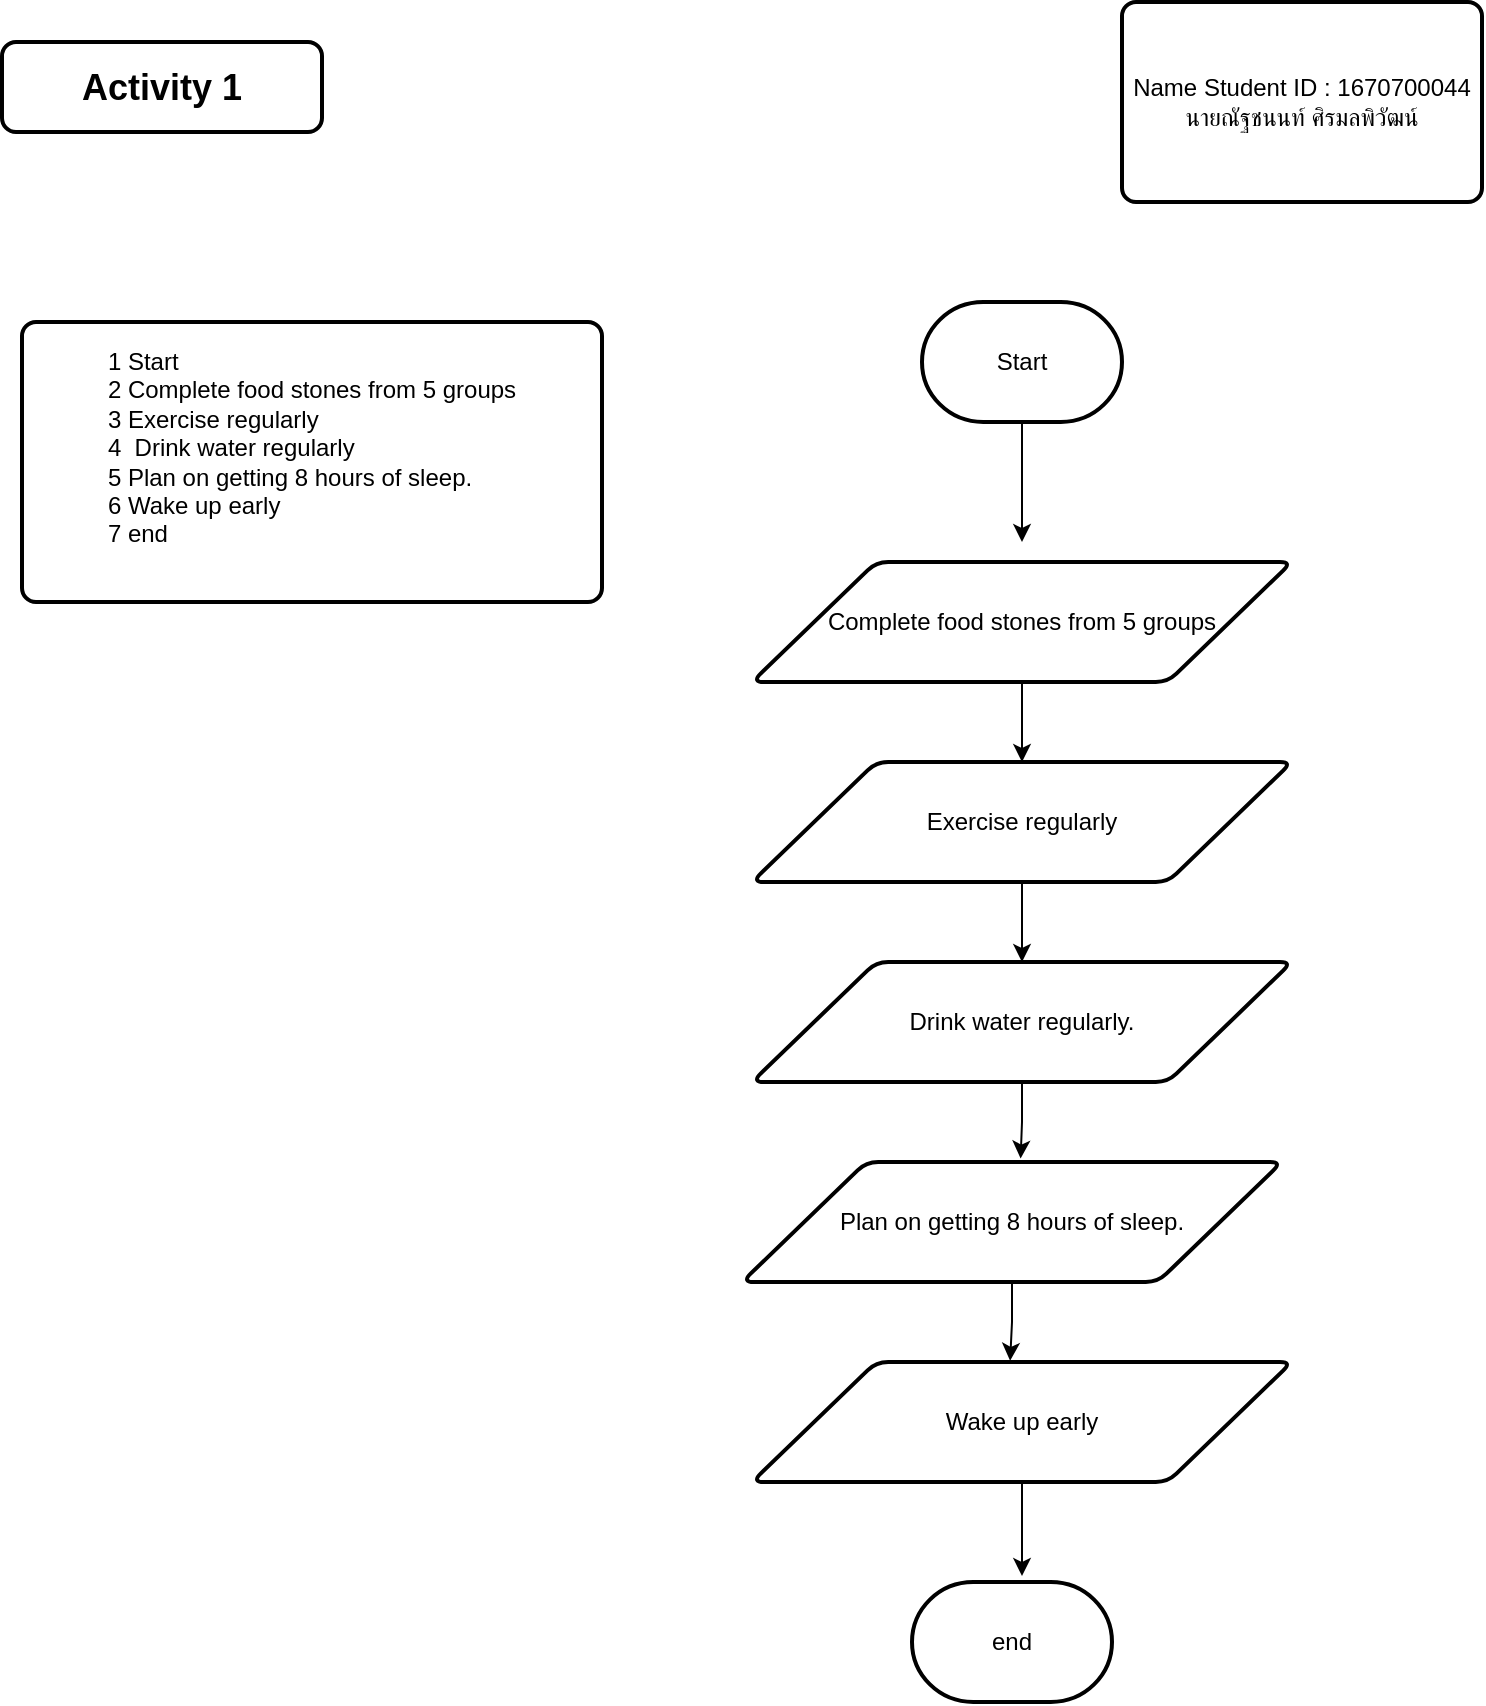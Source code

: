 <mxfile version="24.5.4" type="google" pages="5">
  <diagram id="C5RBs43oDa-KdzZeNtuy" name="Page-1">
    <mxGraphModel grid="1" page="1" gridSize="10" guides="1" tooltips="1" connect="1" arrows="1" fold="1" pageScale="1" pageWidth="827" pageHeight="1169" math="0" shadow="0">
      <root>
        <mxCell id="WIyWlLk6GJQsqaUBKTNV-0" />
        <mxCell id="WIyWlLk6GJQsqaUBKTNV-1" parent="WIyWlLk6GJQsqaUBKTNV-0" />
        <mxCell id="0k9lvzbcWYMUTlIqxw_y-3" style="edgeStyle=orthogonalEdgeStyle;rounded=0;orthogonalLoop=1;jettySize=auto;html=1;" edge="1" parent="WIyWlLk6GJQsqaUBKTNV-1" source="0k9lvzbcWYMUTlIqxw_y-0">
          <mxGeometry relative="1" as="geometry">
            <mxPoint x="560" y="300" as="targetPoint" />
          </mxGeometry>
        </mxCell>
        <mxCell id="0k9lvzbcWYMUTlIqxw_y-0" value="Start" style="strokeWidth=2;html=1;shape=mxgraph.flowchart.terminator;whiteSpace=wrap;" vertex="1" parent="WIyWlLk6GJQsqaUBKTNV-1">
          <mxGeometry x="510" y="180" width="100" height="60" as="geometry" />
        </mxCell>
        <mxCell id="0k9lvzbcWYMUTlIqxw_y-1" value="Name Student ID : 1670700044&lt;div&gt;นายณัฐชนนท์ ศิรมลพิวัฒน์&lt;/div&gt;" style="rounded=1;whiteSpace=wrap;html=1;absoluteArcSize=1;arcSize=14;strokeWidth=2;" vertex="1" parent="WIyWlLk6GJQsqaUBKTNV-1">
          <mxGeometry x="610" y="30" width="180" height="100" as="geometry" />
        </mxCell>
        <mxCell id="0k9lvzbcWYMUTlIqxw_y-2" value="&lt;div style=&quot;text-align: left;&quot;&gt;&lt;span style=&quot;background-color: initial;&quot;&gt;1 Start&amp;nbsp;&lt;/span&gt;&lt;/div&gt;&lt;div style=&quot;text-align: left;&quot;&gt;2 Complete food stones from 5 groups&lt;/div&gt;&lt;div style=&quot;text-align: left;&quot;&gt;&lt;span style=&quot;background-color: initial;&quot;&gt;3&amp;nbsp;&lt;/span&gt;&lt;span style=&quot;background-color: initial; text-align: center;&quot;&gt;Exercise regularly&lt;/span&gt;&lt;/div&gt;&lt;div style=&quot;text-align: left;&quot;&gt;4&amp;nbsp;&lt;span style=&quot;background-color: initial;&quot;&gt;&amp;nbsp;Drink water regularly&lt;/span&gt;&lt;/div&gt;&lt;div style=&quot;text-align: left;&quot;&gt;5&amp;nbsp;&lt;span style=&quot;background-color: initial;&quot;&gt;Plan on getting 8 hours of sleep.&lt;/span&gt;&lt;/div&gt;&lt;div style=&quot;text-align: left;&quot;&gt;6&amp;nbsp;Wake up early&lt;/div&gt;&lt;div style=&quot;text-align: left;&quot;&gt;7 end&lt;/div&gt;&lt;div&gt;&lt;span style=&quot;background-color: initial;&quot;&gt;&lt;br&gt;&lt;/span&gt;&lt;/div&gt;" style="rounded=1;whiteSpace=wrap;html=1;absoluteArcSize=1;arcSize=14;strokeWidth=2;" vertex="1" parent="WIyWlLk6GJQsqaUBKTNV-1">
          <mxGeometry x="60" y="190" width="290" height="140" as="geometry" />
        </mxCell>
        <mxCell id="Ju7O-q63CEdHQLK06SvX-2" style="edgeStyle=orthogonalEdgeStyle;rounded=0;orthogonalLoop=1;jettySize=auto;html=1;entryX=0.5;entryY=0;entryDx=0;entryDy=0;" edge="1" parent="WIyWlLk6GJQsqaUBKTNV-1" source="vVq41srxpN_IQvYQIVM8-0" target="Ju7O-q63CEdHQLK06SvX-0">
          <mxGeometry relative="1" as="geometry" />
        </mxCell>
        <mxCell id="vVq41srxpN_IQvYQIVM8-0" value="&lt;div style=&quot;text-align: left;&quot;&gt;Complete food stones from 5 groups&lt;/div&gt;" style="shape=parallelogram;html=1;strokeWidth=2;perimeter=parallelogramPerimeter;whiteSpace=wrap;rounded=1;arcSize=12;size=0.23;" vertex="1" parent="WIyWlLk6GJQsqaUBKTNV-1">
          <mxGeometry x="425" y="310" width="270" height="60" as="geometry" />
        </mxCell>
        <mxCell id="Ju7O-q63CEdHQLK06SvX-3" style="edgeStyle=orthogonalEdgeStyle;rounded=0;orthogonalLoop=1;jettySize=auto;html=1;entryX=0.5;entryY=0;entryDx=0;entryDy=0;" edge="1" parent="WIyWlLk6GJQsqaUBKTNV-1" source="Ju7O-q63CEdHQLK06SvX-0" target="Ju7O-q63CEdHQLK06SvX-1">
          <mxGeometry relative="1" as="geometry" />
        </mxCell>
        <mxCell id="Ju7O-q63CEdHQLK06SvX-0" value="&lt;div style=&quot;text-align: left;&quot;&gt;&lt;span style=&quot;text-align: center;&quot;&gt;Exercise regularly&lt;/span&gt;&lt;br&gt;&lt;/div&gt;" style="shape=parallelogram;html=1;strokeWidth=2;perimeter=parallelogramPerimeter;whiteSpace=wrap;rounded=1;arcSize=12;size=0.23;" vertex="1" parent="WIyWlLk6GJQsqaUBKTNV-1">
          <mxGeometry x="425" y="410" width="270" height="60" as="geometry" />
        </mxCell>
        <mxCell id="Ju7O-q63CEdHQLK06SvX-1" value="&lt;div style=&quot;text-align: left;&quot;&gt;Drink water regularly.&lt;br&gt;&lt;/div&gt;" style="shape=parallelogram;html=1;strokeWidth=2;perimeter=parallelogramPerimeter;whiteSpace=wrap;rounded=1;arcSize=12;size=0.23;" vertex="1" parent="WIyWlLk6GJQsqaUBKTNV-1">
          <mxGeometry x="425" y="510" width="270" height="60" as="geometry" />
        </mxCell>
        <mxCell id="Ju7O-q63CEdHQLK06SvX-4" value="&lt;div style=&quot;text-align: left;&quot;&gt;Wake up early&lt;br&gt;&lt;/div&gt;" style="shape=parallelogram;html=1;strokeWidth=2;perimeter=parallelogramPerimeter;whiteSpace=wrap;rounded=1;arcSize=12;size=0.23;" vertex="1" parent="WIyWlLk6GJQsqaUBKTNV-1">
          <mxGeometry x="425" y="710" width="270" height="60" as="geometry" />
        </mxCell>
        <mxCell id="Ju7O-q63CEdHQLK06SvX-5" value="&lt;div style=&quot;text-align: left;&quot;&gt;&lt;div&gt;Plan on getting 8 hours of sleep.&lt;/div&gt;&lt;/div&gt;" style="shape=parallelogram;html=1;strokeWidth=2;perimeter=parallelogramPerimeter;whiteSpace=wrap;rounded=1;arcSize=12;size=0.23;" vertex="1" parent="WIyWlLk6GJQsqaUBKTNV-1">
          <mxGeometry x="420" y="610" width="270" height="60" as="geometry" />
        </mxCell>
        <mxCell id="Ju7O-q63CEdHQLK06SvX-6" style="edgeStyle=orthogonalEdgeStyle;rounded=0;orthogonalLoop=1;jettySize=auto;html=1;entryX=0.516;entryY=-0.029;entryDx=0;entryDy=0;entryPerimeter=0;" edge="1" parent="WIyWlLk6GJQsqaUBKTNV-1" source="Ju7O-q63CEdHQLK06SvX-1" target="Ju7O-q63CEdHQLK06SvX-5">
          <mxGeometry relative="1" as="geometry" />
        </mxCell>
        <mxCell id="Ju7O-q63CEdHQLK06SvX-7" style="edgeStyle=orthogonalEdgeStyle;rounded=0;orthogonalLoop=1;jettySize=auto;html=1;entryX=0.478;entryY=-0.01;entryDx=0;entryDy=0;entryPerimeter=0;" edge="1" parent="WIyWlLk6GJQsqaUBKTNV-1" source="Ju7O-q63CEdHQLK06SvX-5" target="Ju7O-q63CEdHQLK06SvX-4">
          <mxGeometry relative="1" as="geometry" />
        </mxCell>
        <mxCell id="Ju7O-q63CEdHQLK06SvX-8" value="end" style="strokeWidth=2;html=1;shape=mxgraph.flowchart.terminator;whiteSpace=wrap;" vertex="1" parent="WIyWlLk6GJQsqaUBKTNV-1">
          <mxGeometry x="505" y="820" width="100" height="60" as="geometry" />
        </mxCell>
        <mxCell id="Ju7O-q63CEdHQLK06SvX-9" style="edgeStyle=orthogonalEdgeStyle;rounded=0;orthogonalLoop=1;jettySize=auto;html=1;entryX=0.55;entryY=-0.05;entryDx=0;entryDy=0;entryPerimeter=0;" edge="1" parent="WIyWlLk6GJQsqaUBKTNV-1" source="Ju7O-q63CEdHQLK06SvX-4" target="Ju7O-q63CEdHQLK06SvX-8">
          <mxGeometry relative="1" as="geometry" />
        </mxCell>
        <mxCell id="Ju7O-q63CEdHQLK06SvX-11" value="&lt;h2&gt;Activity 1&lt;/h2&gt;" style="rounded=1;whiteSpace=wrap;html=1;absoluteArcSize=1;arcSize=14;strokeWidth=2;" vertex="1" parent="WIyWlLk6GJQsqaUBKTNV-1">
          <mxGeometry x="50" y="50" width="160" height="45" as="geometry" />
        </mxCell>
      </root>
    </mxGraphModel>
  </diagram>
  <diagram id="P0dVxG5nSdn6z0YtEd9F" name="Page-2">
    <mxGraphModel grid="1" page="1" gridSize="10" guides="1" tooltips="1" connect="1" arrows="1" fold="1" pageScale="1" pageWidth="850" pageHeight="1100" math="0" shadow="0">
      <root>
        <mxCell id="0" />
        <mxCell id="1" parent="0" />
        <mxCell id="ZHUjEywA2OeW082myIe6-7" style="edgeStyle=orthogonalEdgeStyle;rounded=0;orthogonalLoop=1;jettySize=auto;html=1;exitX=0.5;exitY=1;exitDx=0;exitDy=0;exitPerimeter=0;" edge="1" parent="1" source="ZHUjEywA2OeW082myIe6-2">
          <mxGeometry relative="1" as="geometry">
            <mxPoint x="409.471" y="160" as="targetPoint" />
          </mxGeometry>
        </mxCell>
        <mxCell id="ZHUjEywA2OeW082myIe6-2" value="Start" style="strokeWidth=2;html=1;shape=mxgraph.flowchart.terminator;whiteSpace=wrap;" vertex="1" parent="1">
          <mxGeometry x="360" y="20" width="100" height="60" as="geometry" />
        </mxCell>
        <mxCell id="ZHUjEywA2OeW082myIe6-3" value="Name Student ID : 1670700044&lt;div&gt;นายณัฐชนนท์ ศิรมลพิวัฒน์&lt;/div&gt;" style="rounded=1;whiteSpace=wrap;html=1;absoluteArcSize=1;arcSize=14;strokeWidth=2;" vertex="1" parent="1">
          <mxGeometry x="610" y="30" width="180" height="100" as="geometry" />
        </mxCell>
        <mxCell id="ZHUjEywA2OeW082myIe6-6" value="&lt;h2&gt;Activity 2 : Make Coffee&lt;/h2&gt;" style="rounded=1;whiteSpace=wrap;html=1;absoluteArcSize=1;arcSize=14;strokeWidth=2;" vertex="1" parent="1">
          <mxGeometry x="60" y="30" width="160" height="45" as="geometry" />
        </mxCell>
        <mxCell id="ZHUjEywA2OeW082myIe6-11" style="edgeStyle=orthogonalEdgeStyle;rounded=0;orthogonalLoop=1;jettySize=auto;html=1;" edge="1" parent="1" source="ZHUjEywA2OeW082myIe6-8">
          <mxGeometry relative="1" as="geometry">
            <mxPoint x="410" y="250" as="targetPoint" />
          </mxGeometry>
        </mxCell>
        <mxCell id="ZHUjEywA2OeW082myIe6-8" value="Put water in the coffee maker." style="rounded=1;whiteSpace=wrap;html=1;absoluteArcSize=1;arcSize=14;strokeWidth=2;" vertex="1" parent="1">
          <mxGeometry x="285" y="160" width="250" height="40" as="geometry" />
        </mxCell>
        <mxCell id="ZHUjEywA2OeW082myIe6-13" style="edgeStyle=orthogonalEdgeStyle;rounded=0;orthogonalLoop=1;jettySize=auto;html=1;" edge="1" parent="1" source="ZHUjEywA2OeW082myIe6-12">
          <mxGeometry relative="1" as="geometry">
            <mxPoint x="415" y="350" as="targetPoint" />
          </mxGeometry>
        </mxCell>
        <mxCell id="ZHUjEywA2OeW082myIe6-12" value="open coffee maker&amp;nbsp;" style="rounded=1;whiteSpace=wrap;html=1;absoluteArcSize=1;arcSize=14;strokeWidth=2;" vertex="1" parent="1">
          <mxGeometry x="290" y="250" width="250" height="70" as="geometry" />
        </mxCell>
        <mxCell id="ZHUjEywA2OeW082myIe6-17" style="edgeStyle=orthogonalEdgeStyle;rounded=0;orthogonalLoop=1;jettySize=auto;html=1;exitX=0.001;exitY=0.471;exitDx=0;exitDy=0;exitPerimeter=0;" edge="1" parent="1" source="ZHUjEywA2OeW082myIe6-15">
          <mxGeometry relative="1" as="geometry">
            <mxPoint x="410" y="330" as="targetPoint" />
            <mxPoint x="355" y="410" as="sourcePoint" />
            <Array as="points">
              <mxPoint x="338" y="520" />
              <mxPoint x="200" y="520" />
              <mxPoint x="200" y="330" />
            </Array>
          </mxGeometry>
        </mxCell>
        <mxCell id="ZHUjEywA2OeW082myIe6-23" style="edgeStyle=orthogonalEdgeStyle;rounded=0;orthogonalLoop=1;jettySize=auto;html=1;exitX=0.5;exitY=1;exitDx=0;exitDy=0;exitPerimeter=0;" edge="1" parent="1" source="ZHUjEywA2OeW082myIe6-15">
          <mxGeometry relative="1" as="geometry">
            <mxPoint x="415" y="650" as="targetPoint" />
          </mxGeometry>
        </mxCell>
        <mxCell id="ZHUjEywA2OeW082myIe6-15" value="Check if the water is hot or not." style="strokeWidth=2;html=1;shape=mxgraph.flowchart.decision;whiteSpace=wrap;" vertex="1" parent="1">
          <mxGeometry x="337.5" y="450" width="155" height="140" as="geometry" />
        </mxCell>
        <mxCell id="ZHUjEywA2OeW082myIe6-18" value="Set to make hot water" style="rounded=1;whiteSpace=wrap;html=1;absoluteArcSize=1;arcSize=14;strokeWidth=2;" vertex="1" parent="1">
          <mxGeometry x="290" y="350" width="250" height="70" as="geometry" />
        </mxCell>
        <mxCell id="ZHUjEywA2OeW082myIe6-19" style="edgeStyle=orthogonalEdgeStyle;rounded=0;orthogonalLoop=1;jettySize=auto;html=1;entryX=0.5;entryY=0;entryDx=0;entryDy=0;entryPerimeter=0;" edge="1" parent="1" source="ZHUjEywA2OeW082myIe6-18" target="ZHUjEywA2OeW082myIe6-15">
          <mxGeometry relative="1" as="geometry" />
        </mxCell>
        <mxCell id="ZHUjEywA2OeW082myIe6-22" value="NO" style="text;html=1;align=center;verticalAlign=middle;resizable=0;points=[];autosize=1;strokeColor=none;fillColor=none;" vertex="1" parent="1">
          <mxGeometry x="250" y="490" width="40" height="30" as="geometry" />
        </mxCell>
        <mxCell id="ZHUjEywA2OeW082myIe6-24" value="YES" style="text;html=1;align=center;verticalAlign=middle;resizable=0;points=[];autosize=1;strokeColor=none;fillColor=none;" vertex="1" parent="1">
          <mxGeometry x="410" y="590" width="50" height="30" as="geometry" />
        </mxCell>
        <mxCell id="ZHUjEywA2OeW082myIe6-26" style="edgeStyle=orthogonalEdgeStyle;rounded=0;orthogonalLoop=1;jettySize=auto;html=1;" edge="1" parent="1" source="ZHUjEywA2OeW082myIe6-25">
          <mxGeometry relative="1" as="geometry">
            <mxPoint x="415" y="750" as="targetPoint" />
          </mxGeometry>
        </mxCell>
        <mxCell id="ZHUjEywA2OeW082myIe6-25" value="Add coffee powder" style="rounded=1;whiteSpace=wrap;html=1;absoluteArcSize=1;arcSize=14;strokeWidth=2;" vertex="1" parent="1">
          <mxGeometry x="350" y="660" width="130" height="40" as="geometry" />
        </mxCell>
        <mxCell id="ZHUjEywA2OeW082myIe6-28" style="edgeStyle=orthogonalEdgeStyle;rounded=0;orthogonalLoop=1;jettySize=auto;html=1;" edge="1" parent="1">
          <mxGeometry relative="1" as="geometry">
            <mxPoint x="420" y="630" as="targetPoint" />
            <mxPoint x="470" y="810" as="sourcePoint" />
            <Array as="points">
              <mxPoint x="535" y="810" />
              <mxPoint x="535" y="630" />
              <mxPoint x="420" y="630" />
            </Array>
          </mxGeometry>
        </mxCell>
        <mxCell id="ZHUjEywA2OeW082myIe6-30" style="edgeStyle=orthogonalEdgeStyle;rounded=0;orthogonalLoop=1;jettySize=auto;html=1;" edge="1" parent="1" source="ZHUjEywA2OeW082myIe6-27">
          <mxGeometry relative="1" as="geometry">
            <mxPoint x="415" y="890" as="targetPoint" />
          </mxGeometry>
        </mxCell>
        <mxCell id="ZHUjEywA2OeW082myIe6-27" value="Try to see if it&#39;s bitter yet." style="strokeWidth=2;html=1;shape=mxgraph.flowchart.decision;whiteSpace=wrap;" vertex="1" parent="1">
          <mxGeometry x="365" y="760" width="100" height="100" as="geometry" />
        </mxCell>
        <mxCell id="ZHUjEywA2OeW082myIe6-29" value="NO" style="text;html=1;align=center;verticalAlign=middle;resizable=0;points=[];autosize=1;strokeColor=none;fillColor=none;" vertex="1" parent="1">
          <mxGeometry x="480" y="780" width="40" height="30" as="geometry" />
        </mxCell>
        <mxCell id="NeOWGjvLGYsvT8iOgptd-2" style="edgeStyle=orthogonalEdgeStyle;rounded=0;orthogonalLoop=1;jettySize=auto;html=1;" edge="1" parent="1" source="NeOWGjvLGYsvT8iOgptd-1">
          <mxGeometry relative="1" as="geometry">
            <mxPoint x="410" y="1000" as="targetPoint" />
            <Array as="points">
              <mxPoint x="410" y="990" />
              <mxPoint x="410" y="990" />
            </Array>
          </mxGeometry>
        </mxCell>
        <mxCell id="NeOWGjvLGYsvT8iOgptd-1" value="drink coffee" style="shape=parallelogram;html=1;strokeWidth=2;perimeter=parallelogramPerimeter;whiteSpace=wrap;rounded=1;arcSize=12;size=0.23;" vertex="1" parent="1">
          <mxGeometry x="345" y="890" width="135" height="60" as="geometry" />
        </mxCell>
        <mxCell id="NeOWGjvLGYsvT8iOgptd-3" value="END" style="strokeWidth=2;html=1;shape=mxgraph.flowchart.terminator;whiteSpace=wrap;" vertex="1" parent="1">
          <mxGeometry x="540" y="1010" width="100" height="60" as="geometry" />
        </mxCell>
        <mxCell id="CBVHMMMntkJ7ckuz2WWY-5" style="edgeStyle=orthogonalEdgeStyle;rounded=0;orthogonalLoop=1;jettySize=auto;html=1;" edge="1" parent="1" source="CBVHMMMntkJ7ckuz2WWY-2">
          <mxGeometry relative="1" as="geometry">
            <mxPoint x="410" y="110" as="targetPoint" />
            <Array as="points">
              <mxPoint x="130" y="1040" />
              <mxPoint x="130" y="110" />
            </Array>
          </mxGeometry>
        </mxCell>
        <mxCell id="CBVHMMMntkJ7ckuz2WWY-2" value="I want to eat more." style="rhombus;whiteSpace=wrap;html=1;" vertex="1" parent="1">
          <mxGeometry x="360" y="1000" width="100" height="80" as="geometry" />
        </mxCell>
        <mxCell id="CBVHMMMntkJ7ckuz2WWY-3" style="edgeStyle=orthogonalEdgeStyle;rounded=0;orthogonalLoop=1;jettySize=auto;html=1;entryX=0;entryY=0.5;entryDx=0;entryDy=0;entryPerimeter=0;" edge="1" parent="1" source="CBVHMMMntkJ7ckuz2WWY-2" target="NeOWGjvLGYsvT8iOgptd-3">
          <mxGeometry relative="1" as="geometry" />
        </mxCell>
        <mxCell id="CBVHMMMntkJ7ckuz2WWY-4" value="NO" style="text;html=1;align=center;verticalAlign=middle;resizable=0;points=[];autosize=1;strokeColor=none;fillColor=none;" vertex="1" parent="1">
          <mxGeometry x="480" y="1010" width="40" height="30" as="geometry" />
        </mxCell>
        <mxCell id="CBVHMMMntkJ7ckuz2WWY-6" value="YES" style="text;html=1;align=center;verticalAlign=middle;resizable=0;points=[];autosize=1;strokeColor=none;fillColor=none;" vertex="1" parent="1">
          <mxGeometry x="310" y="1010" width="50" height="30" as="geometry" />
        </mxCell>
        <mxCell id="NjIiNqPucS6J7ws0Roag-4" value="YES" style="text;html=1;align=center;verticalAlign=middle;resizable=0;points=[];autosize=1;strokeColor=none;fillColor=none;" vertex="1" parent="1">
          <mxGeometry x="410" y="860" width="50" height="30" as="geometry" />
        </mxCell>
      </root>
    </mxGraphModel>
  </diagram>
  <diagram id="kbu9powq2tiD6aIh9zRd" name="Page-3">
    <mxGraphModel grid="1" page="1" gridSize="10" guides="1" tooltips="1" connect="1" arrows="1" fold="1" pageScale="1" pageWidth="850" pageHeight="1100" math="0" shadow="0">
      <root>
        <mxCell id="0" />
        <mxCell id="1" parent="0" />
        <mxCell id="7XX6GxqEQo1qlyh4YJZC-2" value="Name Student ID : 1670700044&lt;div&gt;นายณัฐชนนท์ ศิรมลพิวัฒน์&lt;/div&gt;" style="rounded=1;whiteSpace=wrap;html=1;absoluteArcSize=1;arcSize=14;strokeWidth=2;" vertex="1" parent="1">
          <mxGeometry x="610" y="30" width="180" height="100" as="geometry" />
        </mxCell>
        <mxCell id="7XX6GxqEQo1qlyh4YJZC-3" value="&lt;h2&gt;Activity 3 : print&lt;/h2&gt;" style="rounded=1;whiteSpace=wrap;html=1;absoluteArcSize=1;arcSize=14;strokeWidth=2;" vertex="1" parent="1">
          <mxGeometry x="60" y="30" width="160" height="45" as="geometry" />
        </mxCell>
        <mxCell id="GdhsXykMqg6tNc8MclY0-1" value="Print 1 2 3 4 5&amp;nbsp;" style="rounded=1;whiteSpace=wrap;html=1;absoluteArcSize=1;arcSize=14;strokeWidth=2;" vertex="1" parent="1">
          <mxGeometry x="220" y="160" width="350" height="610" as="geometry" />
        </mxCell>
      </root>
    </mxGraphModel>
  </diagram>
  <diagram id="iVLhO3CqGHStK6o7x2js" name="Page-4">
    <mxGraphModel grid="1" page="1" gridSize="10" guides="1" tooltips="1" connect="1" arrows="1" fold="1" pageScale="1" pageWidth="850" pageHeight="1100" math="0" shadow="0">
      <root>
        <mxCell id="0" />
        <mxCell id="1" parent="0" />
        <mxCell id="LRjI2Vb9n-8s5K3GDcYX-1" value="Name Student ID : 1670700044&lt;div&gt;นายณัฐชนนท์ ศิรมลพิวัฒน์&lt;/div&gt;" style="rounded=1;whiteSpace=wrap;html=1;absoluteArcSize=1;arcSize=14;strokeWidth=2;" vertex="1" parent="1">
          <mxGeometry x="610" y="30" width="180" height="100" as="geometry" />
        </mxCell>
        <mxCell id="LRjI2Vb9n-8s5K3GDcYX-2" value="&lt;h2&gt;Activity 4 : print&lt;/h2&gt;" style="rounded=1;whiteSpace=wrap;html=1;absoluteArcSize=1;arcSize=14;strokeWidth=2;" vertex="1" parent="1">
          <mxGeometry x="60" y="30" width="160" height="45" as="geometry" />
        </mxCell>
        <mxCell id="LRjI2Vb9n-8s5K3GDcYX-3" value="1 start&amp;nbsp;&lt;div&gt;2 declare variable Num&lt;/div&gt;&lt;div&gt;3 input Num&lt;/div&gt;&lt;div&gt;4 IS Num &amp;lt; 0 ?&lt;/div&gt;&lt;div&gt;&lt;span style=&quot;white-space: pre;&quot;&gt;&#x9;&lt;/span&gt;4.1 Yes&amp;nbsp;&lt;span style=&quot;background-color: initial;&quot;&gt;Print &quot;Negative Number&quot;&lt;/span&gt;&lt;br&gt;&lt;/div&gt;&lt;div&gt;&lt;span style=&quot;white-space: pre;&quot;&gt;&#x9;&lt;/span&gt;4.2 No&lt;br&gt;&lt;/div&gt;&lt;div&gt;5 end&lt;/div&gt;&lt;div&gt;&lt;br&gt;&lt;/div&gt;" style="rounded=1;whiteSpace=wrap;html=1;absoluteArcSize=1;arcSize=14;strokeWidth=2;align=left;" vertex="1" parent="1">
          <mxGeometry x="60" y="110" width="240" height="120" as="geometry" />
        </mxCell>
        <mxCell id="LRjI2Vb9n-8s5K3GDcYX-7" style="edgeStyle=orthogonalEdgeStyle;rounded=0;orthogonalLoop=1;jettySize=auto;html=1;exitX=0.5;exitY=1;exitDx=0;exitDy=0;exitPerimeter=0;entryX=0.5;entryY=0;entryDx=0;entryDy=0;" edge="1" parent="1" source="LRjI2Vb9n-8s5K3GDcYX-4" target="LRjI2Vb9n-8s5K3GDcYX-6">
          <mxGeometry relative="1" as="geometry" />
        </mxCell>
        <mxCell id="LRjI2Vb9n-8s5K3GDcYX-4" value="Start" style="strokeWidth=2;html=1;shape=mxgraph.flowchart.terminator;whiteSpace=wrap;" vertex="1" parent="1">
          <mxGeometry x="390" y="200" width="100" height="60" as="geometry" />
        </mxCell>
        <mxCell id="wbvcEvSbRGaCFaBCbnMb-1" style="edgeStyle=orthogonalEdgeStyle;rounded=0;orthogonalLoop=1;jettySize=auto;html=1;" edge="1" parent="1" source="LRjI2Vb9n-8s5K3GDcYX-6">
          <mxGeometry relative="1" as="geometry">
            <mxPoint x="440" y="400" as="targetPoint" />
          </mxGeometry>
        </mxCell>
        <mxCell id="LRjI2Vb9n-8s5K3GDcYX-6" value="&lt;span style=&quot;text-align: left;&quot;&gt;declare variable Num&lt;/span&gt;" style="rounded=1;whiteSpace=wrap;html=1;absoluteArcSize=1;arcSize=14;strokeWidth=2;" vertex="1" parent="1">
          <mxGeometry x="390" y="300" width="100" height="60" as="geometry" />
        </mxCell>
        <mxCell id="wbvcEvSbRGaCFaBCbnMb-2" value="input Num" style="shape=parallelogram;html=1;strokeWidth=2;perimeter=parallelogramPerimeter;whiteSpace=wrap;rounded=1;arcSize=12;size=0.23;" vertex="1" parent="1">
          <mxGeometry x="390" y="400" width="100" height="60" as="geometry" />
        </mxCell>
        <mxCell id="wbvcEvSbRGaCFaBCbnMb-5" style="edgeStyle=orthogonalEdgeStyle;rounded=0;orthogonalLoop=1;jettySize=auto;html=1;" edge="1" parent="1" source="wbvcEvSbRGaCFaBCbnMb-3">
          <mxGeometry relative="1" as="geometry">
            <mxPoint x="550" y="540" as="targetPoint" />
          </mxGeometry>
        </mxCell>
        <mxCell id="wbvcEvSbRGaCFaBCbnMb-6" style="edgeStyle=orthogonalEdgeStyle;rounded=0;orthogonalLoop=1;jettySize=auto;html=1;" edge="1" parent="1" source="wbvcEvSbRGaCFaBCbnMb-3">
          <mxGeometry relative="1" as="geometry">
            <mxPoint x="440" y="640" as="targetPoint" />
          </mxGeometry>
        </mxCell>
        <mxCell id="wbvcEvSbRGaCFaBCbnMb-3" value="&lt;span style=&quot;text-align: left;&quot;&gt;Num &amp;lt; 0&lt;/span&gt;" style="strokeWidth=2;html=1;shape=mxgraph.flowchart.decision;whiteSpace=wrap;" vertex="1" parent="1">
          <mxGeometry x="390" y="490" width="100" height="100" as="geometry" />
        </mxCell>
        <mxCell id="wbvcEvSbRGaCFaBCbnMb-4" style="edgeStyle=orthogonalEdgeStyle;rounded=0;orthogonalLoop=1;jettySize=auto;html=1;entryX=0.5;entryY=0;entryDx=0;entryDy=0;entryPerimeter=0;" edge="1" parent="1" source="wbvcEvSbRGaCFaBCbnMb-2" target="wbvcEvSbRGaCFaBCbnMb-3">
          <mxGeometry relative="1" as="geometry" />
        </mxCell>
        <mxCell id="wbvcEvSbRGaCFaBCbnMb-7" value="Yes" style="text;html=1;align=center;verticalAlign=middle;resizable=0;points=[];autosize=1;strokeColor=none;fillColor=none;" vertex="1" parent="1">
          <mxGeometry x="490" y="510" width="40" height="30" as="geometry" />
        </mxCell>
        <mxCell id="wbvcEvSbRGaCFaBCbnMb-8" value="print &quot;Negative Number&quot;" style="shape=parallelogram;html=1;strokeWidth=2;perimeter=parallelogramPerimeter;whiteSpace=wrap;rounded=1;arcSize=12;size=0.23;" vertex="1" parent="1">
          <mxGeometry x="540" y="510" width="170" height="60" as="geometry" />
        </mxCell>
        <mxCell id="wbvcEvSbRGaCFaBCbnMb-12" style="edgeStyle=orthogonalEdgeStyle;rounded=0;orthogonalLoop=1;jettySize=auto;html=1;" edge="1" parent="1" source="wbvcEvSbRGaCFaBCbnMb-9">
          <mxGeometry relative="1" as="geometry">
            <mxPoint x="440" y="690" as="targetPoint" />
          </mxGeometry>
        </mxCell>
        <mxCell id="wbvcEvSbRGaCFaBCbnMb-9" value="" style="verticalLabelPosition=bottom;verticalAlign=top;html=1;shape=mxgraph.flowchart.on-page_reference;" vertex="1" parent="1">
          <mxGeometry x="432.5" y="640" width="15" height="15" as="geometry" />
        </mxCell>
        <mxCell id="wbvcEvSbRGaCFaBCbnMb-10" value="NO" style="text;html=1;align=center;verticalAlign=middle;resizable=0;points=[];autosize=1;strokeColor=none;fillColor=none;" vertex="1" parent="1">
          <mxGeometry x="440" y="590" width="40" height="30" as="geometry" />
        </mxCell>
        <mxCell id="wbvcEvSbRGaCFaBCbnMb-11" style="edgeStyle=orthogonalEdgeStyle;rounded=0;orthogonalLoop=1;jettySize=auto;html=1;entryX=0.944;entryY=0.689;entryDx=0;entryDy=0;entryPerimeter=0;" edge="1" parent="1" source="wbvcEvSbRGaCFaBCbnMb-8" target="wbvcEvSbRGaCFaBCbnMb-9">
          <mxGeometry relative="1" as="geometry">
            <Array as="points">
              <mxPoint x="625" y="650" />
              <mxPoint x="494" y="650" />
            </Array>
          </mxGeometry>
        </mxCell>
        <mxCell id="wbvcEvSbRGaCFaBCbnMb-13" value="END" style="strokeWidth=2;html=1;shape=mxgraph.flowchart.terminator;whiteSpace=wrap;" vertex="1" parent="1">
          <mxGeometry x="390" y="690" width="100" height="60" as="geometry" />
        </mxCell>
      </root>
    </mxGraphModel>
  </diagram>
  <diagram id="7r3cJOoc2Qub7U0C8GUw" name="Page-5">
    <mxGraphModel grid="1" page="1" gridSize="10" guides="1" tooltips="1" connect="1" arrows="1" fold="1" pageScale="1" pageWidth="850" pageHeight="1100" math="0" shadow="0">
      <root>
        <mxCell id="0" />
        <mxCell id="1" parent="0" />
        <mxCell id="6d7Ar2oGXRgFMSDM2rm5-1" value="Name Student ID : 1670700044&lt;div&gt;นายณัฐชนนท์ ศิรมลพิวัฒน์&lt;/div&gt;" style="rounded=1;whiteSpace=wrap;html=1;absoluteArcSize=1;arcSize=14;strokeWidth=2;" vertex="1" parent="1">
          <mxGeometry x="610" y="30" width="180" height="100" as="geometry" />
        </mxCell>
        <mxCell id="6d7Ar2oGXRgFMSDM2rm5-2" value="&lt;h2&gt;Activity 5&lt;/h2&gt;" style="rounded=1;whiteSpace=wrap;html=1;absoluteArcSize=1;arcSize=14;strokeWidth=2;" vertex="1" parent="1">
          <mxGeometry x="60" y="30" width="160" height="45" as="geometry" />
        </mxCell>
        <mxCell id="6d7Ar2oGXRgFMSDM2rm5-3" value="1 start&amp;nbsp;&lt;div&gt;2 declare variable Num&lt;/div&gt;&lt;div&gt;3 input Num&lt;/div&gt;&lt;div&gt;4 IS Num &amp;gt;= 0 ?&lt;/div&gt;&lt;div&gt;&lt;span style=&quot;white-space: pre;&quot;&gt;&#x9;&lt;/span&gt;4.1 Yes Print &quot;Postive Number&quot;&amp;nbsp;&lt;br&gt;&lt;/div&gt;&lt;div&gt;&lt;span style=&quot;white-space: pre;&quot;&gt;&#x9;&lt;/span&gt;4.2 No&amp;nbsp;&lt;span style=&quot;background-color: initial;&quot;&gt;Print &quot;Negative Number&quot;&lt;/span&gt;&lt;br&gt;&lt;/div&gt;&lt;div&gt;&lt;span style=&quot;background-color: initial;&quot;&gt;5 IS Num = 0 ?&lt;/span&gt;&lt;/div&gt;&lt;div&gt;&lt;span style=&quot;background-color: initial;&quot;&gt;&lt;span style=&quot;white-space: pre;&quot;&gt;&#x9;&lt;/span&gt;5.1 Yes&amp;nbsp;&lt;br&gt;&lt;/span&gt;&lt;/div&gt;&lt;div&gt;6 end&lt;/div&gt;&lt;div&gt;&lt;br&gt;&lt;/div&gt;" style="rounded=1;whiteSpace=wrap;html=1;absoluteArcSize=1;arcSize=14;strokeWidth=2;align=left;" vertex="1" parent="1">
          <mxGeometry x="60" y="100" width="240" height="150" as="geometry" />
        </mxCell>
        <mxCell id="6d7Ar2oGXRgFMSDM2rm5-4" style="edgeStyle=orthogonalEdgeStyle;rounded=0;orthogonalLoop=1;jettySize=auto;html=1;exitX=0.5;exitY=1;exitDx=0;exitDy=0;exitPerimeter=0;entryX=0.5;entryY=0;entryDx=0;entryDy=0;" edge="1" parent="1" source="6d7Ar2oGXRgFMSDM2rm5-5" target="6d7Ar2oGXRgFMSDM2rm5-7">
          <mxGeometry relative="1" as="geometry" />
        </mxCell>
        <mxCell id="6d7Ar2oGXRgFMSDM2rm5-5" value="Start" style="strokeWidth=2;html=1;shape=mxgraph.flowchart.terminator;whiteSpace=wrap;" vertex="1" parent="1">
          <mxGeometry x="390" y="200" width="100" height="60" as="geometry" />
        </mxCell>
        <mxCell id="6d7Ar2oGXRgFMSDM2rm5-6" style="edgeStyle=orthogonalEdgeStyle;rounded=0;orthogonalLoop=1;jettySize=auto;html=1;" edge="1" parent="1" source="6d7Ar2oGXRgFMSDM2rm5-7">
          <mxGeometry relative="1" as="geometry">
            <mxPoint x="440" y="400" as="targetPoint" />
          </mxGeometry>
        </mxCell>
        <mxCell id="6d7Ar2oGXRgFMSDM2rm5-7" value="&lt;span style=&quot;text-align: left;&quot;&gt;declare variable Num&lt;/span&gt;" style="rounded=1;whiteSpace=wrap;html=1;absoluteArcSize=1;arcSize=14;strokeWidth=2;" vertex="1" parent="1">
          <mxGeometry x="390" y="300" width="100" height="60" as="geometry" />
        </mxCell>
        <mxCell id="6d7Ar2oGXRgFMSDM2rm5-8" value="input Num" style="shape=parallelogram;html=1;strokeWidth=2;perimeter=parallelogramPerimeter;whiteSpace=wrap;rounded=1;arcSize=12;size=0.23;" vertex="1" parent="1">
          <mxGeometry x="390" y="400" width="100" height="60" as="geometry" />
        </mxCell>
        <mxCell id="6d7Ar2oGXRgFMSDM2rm5-9" style="edgeStyle=orthogonalEdgeStyle;rounded=0;orthogonalLoop=1;jettySize=auto;html=1;" edge="1" parent="1" source="6d7Ar2oGXRgFMSDM2rm5-11">
          <mxGeometry relative="1" as="geometry">
            <mxPoint x="550" y="540" as="targetPoint" />
          </mxGeometry>
        </mxCell>
        <mxCell id="6d7Ar2oGXRgFMSDM2rm5-10" style="edgeStyle=orthogonalEdgeStyle;rounded=0;orthogonalLoop=1;jettySize=auto;html=1;" edge="1" parent="1" source="6d7Ar2oGXRgFMSDM2rm5-11">
          <mxGeometry relative="1" as="geometry">
            <mxPoint x="440" y="640" as="targetPoint" />
          </mxGeometry>
        </mxCell>
        <mxCell id="8br1Mkmu_GnE4W16QOfN-4" style="edgeStyle=orthogonalEdgeStyle;rounded=0;orthogonalLoop=1;jettySize=auto;html=1;" edge="1" parent="1" source="6d7Ar2oGXRgFMSDM2rm5-11">
          <mxGeometry relative="1" as="geometry">
            <mxPoint x="260" y="540" as="targetPoint" />
          </mxGeometry>
        </mxCell>
        <mxCell id="6d7Ar2oGXRgFMSDM2rm5-11" value="&lt;span style=&quot;text-align: left;&quot;&gt;Num &amp;gt; 0&lt;/span&gt;" style="strokeWidth=2;html=1;shape=mxgraph.flowchart.decision;whiteSpace=wrap;" vertex="1" parent="1">
          <mxGeometry x="390" y="490" width="100" height="100" as="geometry" />
        </mxCell>
        <mxCell id="6d7Ar2oGXRgFMSDM2rm5-12" style="edgeStyle=orthogonalEdgeStyle;rounded=0;orthogonalLoop=1;jettySize=auto;html=1;entryX=0.5;entryY=0;entryDx=0;entryDy=0;entryPerimeter=0;" edge="1" parent="1" source="6d7Ar2oGXRgFMSDM2rm5-8" target="6d7Ar2oGXRgFMSDM2rm5-11">
          <mxGeometry relative="1" as="geometry" />
        </mxCell>
        <mxCell id="6d7Ar2oGXRgFMSDM2rm5-13" value="Yes" style="text;html=1;align=center;verticalAlign=middle;resizable=0;points=[];autosize=1;strokeColor=none;fillColor=none;" vertex="1" parent="1">
          <mxGeometry x="490" y="510" width="40" height="30" as="geometry" />
        </mxCell>
        <mxCell id="6d7Ar2oGXRgFMSDM2rm5-14" value="print &quot;Postive Number&quot;" style="shape=parallelogram;html=1;strokeWidth=2;perimeter=parallelogramPerimeter;whiteSpace=wrap;rounded=1;arcSize=12;size=0.23;" vertex="1" parent="1">
          <mxGeometry x="540" y="510" width="170" height="60" as="geometry" />
        </mxCell>
        <mxCell id="6d7Ar2oGXRgFMSDM2rm5-16" value="" style="verticalLabelPosition=bottom;verticalAlign=top;html=1;shape=mxgraph.flowchart.on-page_reference;" vertex="1" parent="1">
          <mxGeometry x="430" y="900" width="15" height="15" as="geometry" />
        </mxCell>
        <mxCell id="6d7Ar2oGXRgFMSDM2rm5-17" value="NO" style="text;html=1;align=center;verticalAlign=middle;resizable=0;points=[];autosize=1;strokeColor=none;fillColor=none;" vertex="1" parent="1">
          <mxGeometry x="440" y="590" width="40" height="30" as="geometry" />
        </mxCell>
        <mxCell id="6d7Ar2oGXRgFMSDM2rm5-18" style="edgeStyle=orthogonalEdgeStyle;rounded=0;orthogonalLoop=1;jettySize=auto;html=1;entryX=0.944;entryY=0.689;entryDx=0;entryDy=0;entryPerimeter=0;" edge="1" parent="1" source="6d7Ar2oGXRgFMSDM2rm5-14" target="6d7Ar2oGXRgFMSDM2rm5-16">
          <mxGeometry relative="1" as="geometry">
            <Array as="points">
              <mxPoint x="660" y="910" />
              <mxPoint x="494" y="910" />
            </Array>
          </mxGeometry>
        </mxCell>
        <mxCell id="6d7Ar2oGXRgFMSDM2rm5-19" value="END" style="strokeWidth=2;html=1;shape=mxgraph.flowchart.terminator;whiteSpace=wrap;" vertex="1" parent="1">
          <mxGeometry x="387.5" y="980" width="100" height="60" as="geometry" />
        </mxCell>
        <mxCell id="8br1Mkmu_GnE4W16QOfN-1" value="print &quot;Negative Number&quot;" style="shape=parallelogram;html=1;strokeWidth=2;perimeter=parallelogramPerimeter;whiteSpace=wrap;rounded=1;arcSize=12;size=0.23;" vertex="1" parent="1">
          <mxGeometry x="347.5" y="640" width="185" height="70" as="geometry" />
        </mxCell>
        <mxCell id="8br1Mkmu_GnE4W16QOfN-2" style="edgeStyle=orthogonalEdgeStyle;rounded=0;orthogonalLoop=1;jettySize=auto;html=1;entryX=0.5;entryY=0;entryDx=0;entryDy=0;entryPerimeter=0;" edge="1" parent="1" source="6d7Ar2oGXRgFMSDM2rm5-16" target="6d7Ar2oGXRgFMSDM2rm5-19">
          <mxGeometry relative="1" as="geometry">
            <Array as="points">
              <mxPoint x="437" y="943" />
              <mxPoint x="437" y="943" />
              <mxPoint x="437" y="970" />
            </Array>
          </mxGeometry>
        </mxCell>
        <mxCell id="8br1Mkmu_GnE4W16QOfN-5" value="Num = 0&amp;nbsp;" style="strokeWidth=2;html=1;shape=mxgraph.flowchart.decision;whiteSpace=wrap;" vertex="1" parent="1">
          <mxGeometry x="160" y="490" width="100" height="100" as="geometry" />
        </mxCell>
        <mxCell id="8br1Mkmu_GnE4W16QOfN-10" style="edgeStyle=orthogonalEdgeStyle;rounded=0;orthogonalLoop=1;jettySize=auto;html=1;entryX=0.5;entryY=0;entryDx=0;entryDy=0;entryPerimeter=0;" edge="1" parent="1" source="8br1Mkmu_GnE4W16QOfN-1" target="6d7Ar2oGXRgFMSDM2rm5-16">
          <mxGeometry relative="1" as="geometry">
            <mxPoint x="440.83" y="749.09" as="targetPoint" />
            <Array as="points">
              <mxPoint x="438" y="805" />
              <mxPoint x="437" y="805" />
            </Array>
          </mxGeometry>
        </mxCell>
        <mxCell id="8br1Mkmu_GnE4W16QOfN-13" value="No" style="text;html=1;align=center;verticalAlign=middle;resizable=0;points=[];autosize=1;strokeColor=none;fillColor=none;" vertex="1" parent="1">
          <mxGeometry x="350" y="510" width="40" height="30" as="geometry" />
        </mxCell>
        <mxCell id="8br1Mkmu_GnE4W16QOfN-16" style="edgeStyle=orthogonalEdgeStyle;rounded=0;orthogonalLoop=1;jettySize=auto;html=1;exitX=0.5;exitY=1;exitDx=0;exitDy=0;exitPerimeter=0;entryX=0;entryY=0.5;entryDx=0;entryDy=0;entryPerimeter=0;" edge="1" parent="1" source="8br1Mkmu_GnE4W16QOfN-5" target="6d7Ar2oGXRgFMSDM2rm5-16">
          <mxGeometry relative="1" as="geometry" />
        </mxCell>
      </root>
    </mxGraphModel>
  </diagram>
</mxfile>
